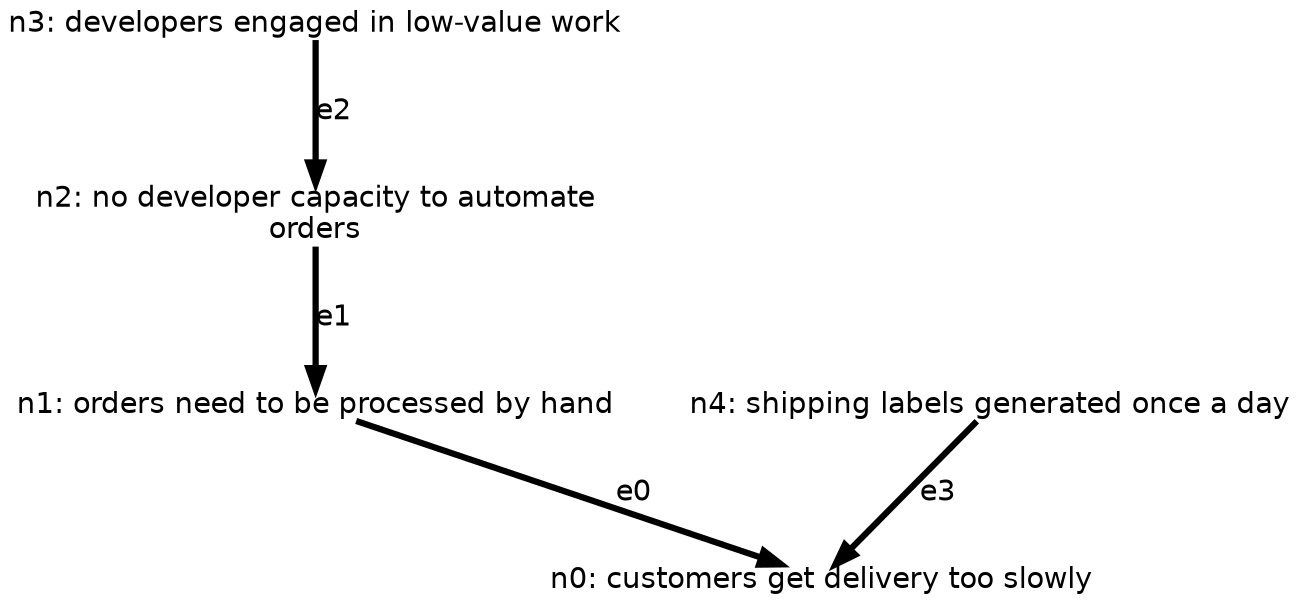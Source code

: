 digraph {

    graph [fontname = "helvetica" rankdir="TB" ranksep=0.75 nodesep=0.5];
    node [fontname = "helvetica" shape = "plain"];
    edge [fontname = "helvetica" penwidth=3 color="#000000"];

    n0 [label="n0: customers get delivery too slowly"  ]
    n1 [label="n1: orders need to be processed by hand"  ]
    n2 [label="n2: no developer capacity to automate\norders"  ]
    n3 [label="n3: developers engaged in low-value work"  ]
    n4 [label="n4: shipping labels generated once a day"  ]

    "n1" -> "n0" [label="e0"];
    "n2" -> "n1" [label="e1"];
    "n3" -> "n2" [label="e2"];
    "n4" -> "n0" [label="e3"];

}